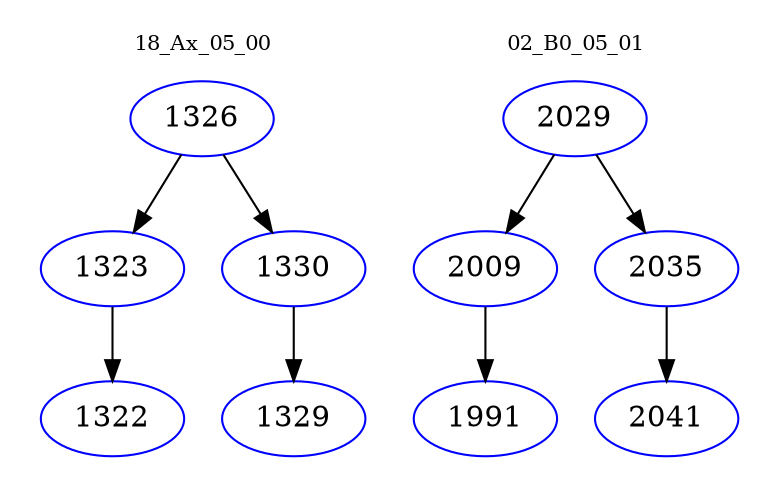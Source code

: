 digraph{
subgraph cluster_0 {
color = white
label = "18_Ax_05_00";
fontsize=10;
T0_1326 [label="1326", color="blue"]
T0_1326 -> T0_1323 [color="black"]
T0_1323 [label="1323", color="blue"]
T0_1323 -> T0_1322 [color="black"]
T0_1322 [label="1322", color="blue"]
T0_1326 -> T0_1330 [color="black"]
T0_1330 [label="1330", color="blue"]
T0_1330 -> T0_1329 [color="black"]
T0_1329 [label="1329", color="blue"]
}
subgraph cluster_1 {
color = white
label = "02_B0_05_01";
fontsize=10;
T1_2029 [label="2029", color="blue"]
T1_2029 -> T1_2009 [color="black"]
T1_2009 [label="2009", color="blue"]
T1_2009 -> T1_1991 [color="black"]
T1_1991 [label="1991", color="blue"]
T1_2029 -> T1_2035 [color="black"]
T1_2035 [label="2035", color="blue"]
T1_2035 -> T1_2041 [color="black"]
T1_2041 [label="2041", color="blue"]
}
}
